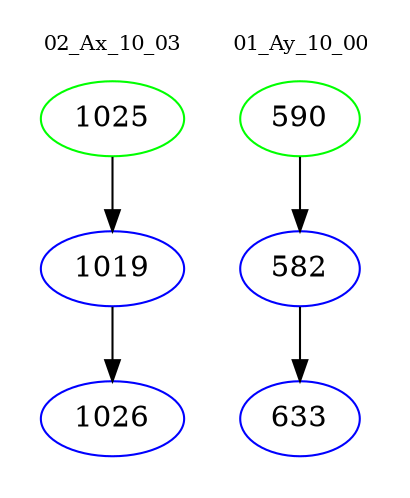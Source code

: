 digraph{
subgraph cluster_0 {
color = white
label = "02_Ax_10_03";
fontsize=10;
T0_1025 [label="1025", color="green"]
T0_1025 -> T0_1019 [color="black"]
T0_1019 [label="1019", color="blue"]
T0_1019 -> T0_1026 [color="black"]
T0_1026 [label="1026", color="blue"]
}
subgraph cluster_1 {
color = white
label = "01_Ay_10_00";
fontsize=10;
T1_590 [label="590", color="green"]
T1_590 -> T1_582 [color="black"]
T1_582 [label="582", color="blue"]
T1_582 -> T1_633 [color="black"]
T1_633 [label="633", color="blue"]
}
}
